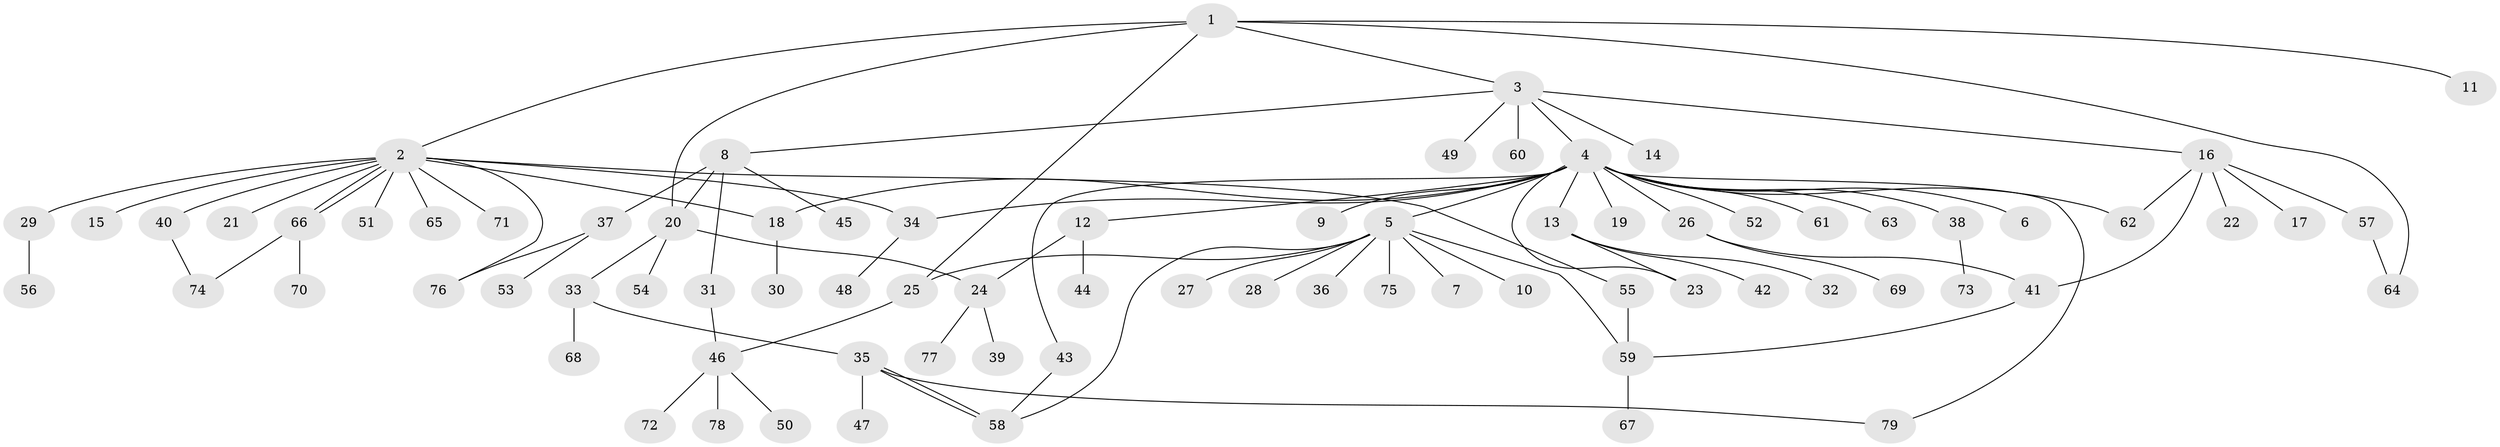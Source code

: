 // Generated by graph-tools (version 1.1) at 2025/01/03/09/25 03:01:46]
// undirected, 79 vertices, 97 edges
graph export_dot {
graph [start="1"]
  node [color=gray90,style=filled];
  1;
  2;
  3;
  4;
  5;
  6;
  7;
  8;
  9;
  10;
  11;
  12;
  13;
  14;
  15;
  16;
  17;
  18;
  19;
  20;
  21;
  22;
  23;
  24;
  25;
  26;
  27;
  28;
  29;
  30;
  31;
  32;
  33;
  34;
  35;
  36;
  37;
  38;
  39;
  40;
  41;
  42;
  43;
  44;
  45;
  46;
  47;
  48;
  49;
  50;
  51;
  52;
  53;
  54;
  55;
  56;
  57;
  58;
  59;
  60;
  61;
  62;
  63;
  64;
  65;
  66;
  67;
  68;
  69;
  70;
  71;
  72;
  73;
  74;
  75;
  76;
  77;
  78;
  79;
  1 -- 2;
  1 -- 3;
  1 -- 11;
  1 -- 20;
  1 -- 25;
  1 -- 64;
  2 -- 15;
  2 -- 18;
  2 -- 21;
  2 -- 29;
  2 -- 34;
  2 -- 40;
  2 -- 51;
  2 -- 55;
  2 -- 65;
  2 -- 66;
  2 -- 66;
  2 -- 71;
  2 -- 76;
  3 -- 4;
  3 -- 8;
  3 -- 14;
  3 -- 16;
  3 -- 49;
  3 -- 60;
  4 -- 5;
  4 -- 6;
  4 -- 9;
  4 -- 12;
  4 -- 13;
  4 -- 18;
  4 -- 19;
  4 -- 23;
  4 -- 26;
  4 -- 34;
  4 -- 38;
  4 -- 43;
  4 -- 52;
  4 -- 61;
  4 -- 62;
  4 -- 63;
  4 -- 79;
  5 -- 7;
  5 -- 10;
  5 -- 25;
  5 -- 27;
  5 -- 28;
  5 -- 36;
  5 -- 58;
  5 -- 59;
  5 -- 75;
  8 -- 20;
  8 -- 31;
  8 -- 37;
  8 -- 45;
  12 -- 24;
  12 -- 44;
  13 -- 23;
  13 -- 32;
  13 -- 42;
  16 -- 17;
  16 -- 22;
  16 -- 41;
  16 -- 57;
  16 -- 62;
  18 -- 30;
  20 -- 24;
  20 -- 33;
  20 -- 54;
  24 -- 39;
  24 -- 77;
  25 -- 46;
  26 -- 41;
  26 -- 69;
  29 -- 56;
  31 -- 46;
  33 -- 35;
  33 -- 68;
  34 -- 48;
  35 -- 47;
  35 -- 58;
  35 -- 58;
  35 -- 79;
  37 -- 53;
  37 -- 76;
  38 -- 73;
  40 -- 74;
  41 -- 59;
  43 -- 58;
  46 -- 50;
  46 -- 72;
  46 -- 78;
  55 -- 59;
  57 -- 64;
  59 -- 67;
  66 -- 70;
  66 -- 74;
}
